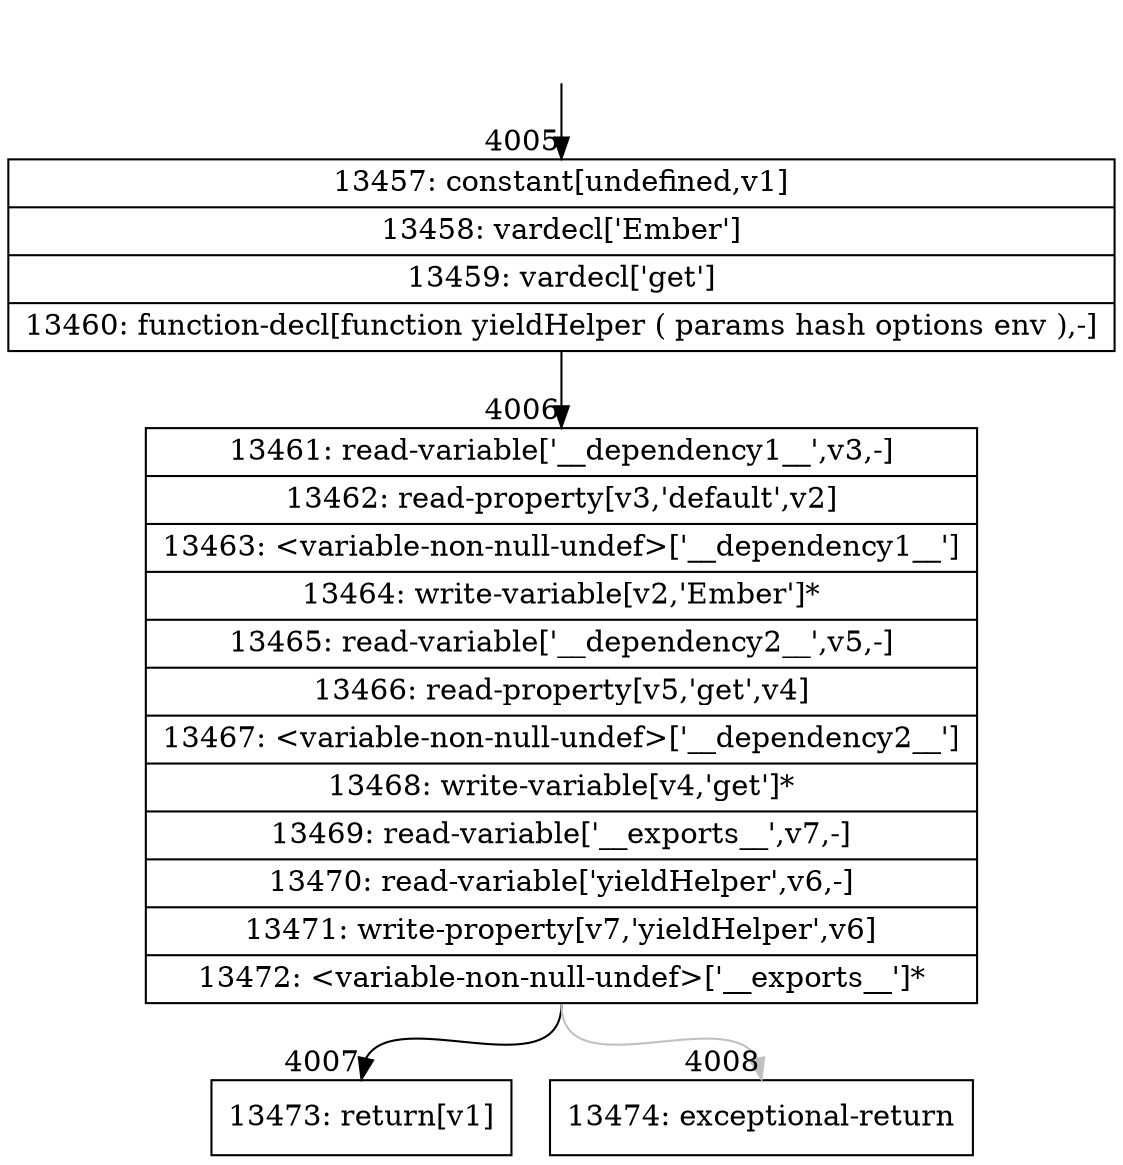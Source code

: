 digraph {
rankdir="TD"
BB_entry314[shape=none,label=""];
BB_entry314 -> BB4005 [tailport=s, headport=n, headlabel="    4005"]
BB4005 [shape=record label="{13457: constant[undefined,v1]|13458: vardecl['Ember']|13459: vardecl['get']|13460: function-decl[function yieldHelper ( params hash options env ),-]}" ] 
BB4005 -> BB4006 [tailport=s, headport=n, headlabel="      4006"]
BB4006 [shape=record label="{13461: read-variable['__dependency1__',v3,-]|13462: read-property[v3,'default',v2]|13463: \<variable-non-null-undef\>['__dependency1__']|13464: write-variable[v2,'Ember']*|13465: read-variable['__dependency2__',v5,-]|13466: read-property[v5,'get',v4]|13467: \<variable-non-null-undef\>['__dependency2__']|13468: write-variable[v4,'get']*|13469: read-variable['__exports__',v7,-]|13470: read-variable['yieldHelper',v6,-]|13471: write-property[v7,'yieldHelper',v6]|13472: \<variable-non-null-undef\>['__exports__']*}" ] 
BB4006 -> BB4007 [tailport=s, headport=n, headlabel="      4007"]
BB4006 -> BB4008 [tailport=s, headport=n, color=gray, headlabel="      4008"]
BB4007 [shape=record label="{13473: return[v1]}" ] 
BB4008 [shape=record label="{13474: exceptional-return}" ] 
//#$~ 7738
}
